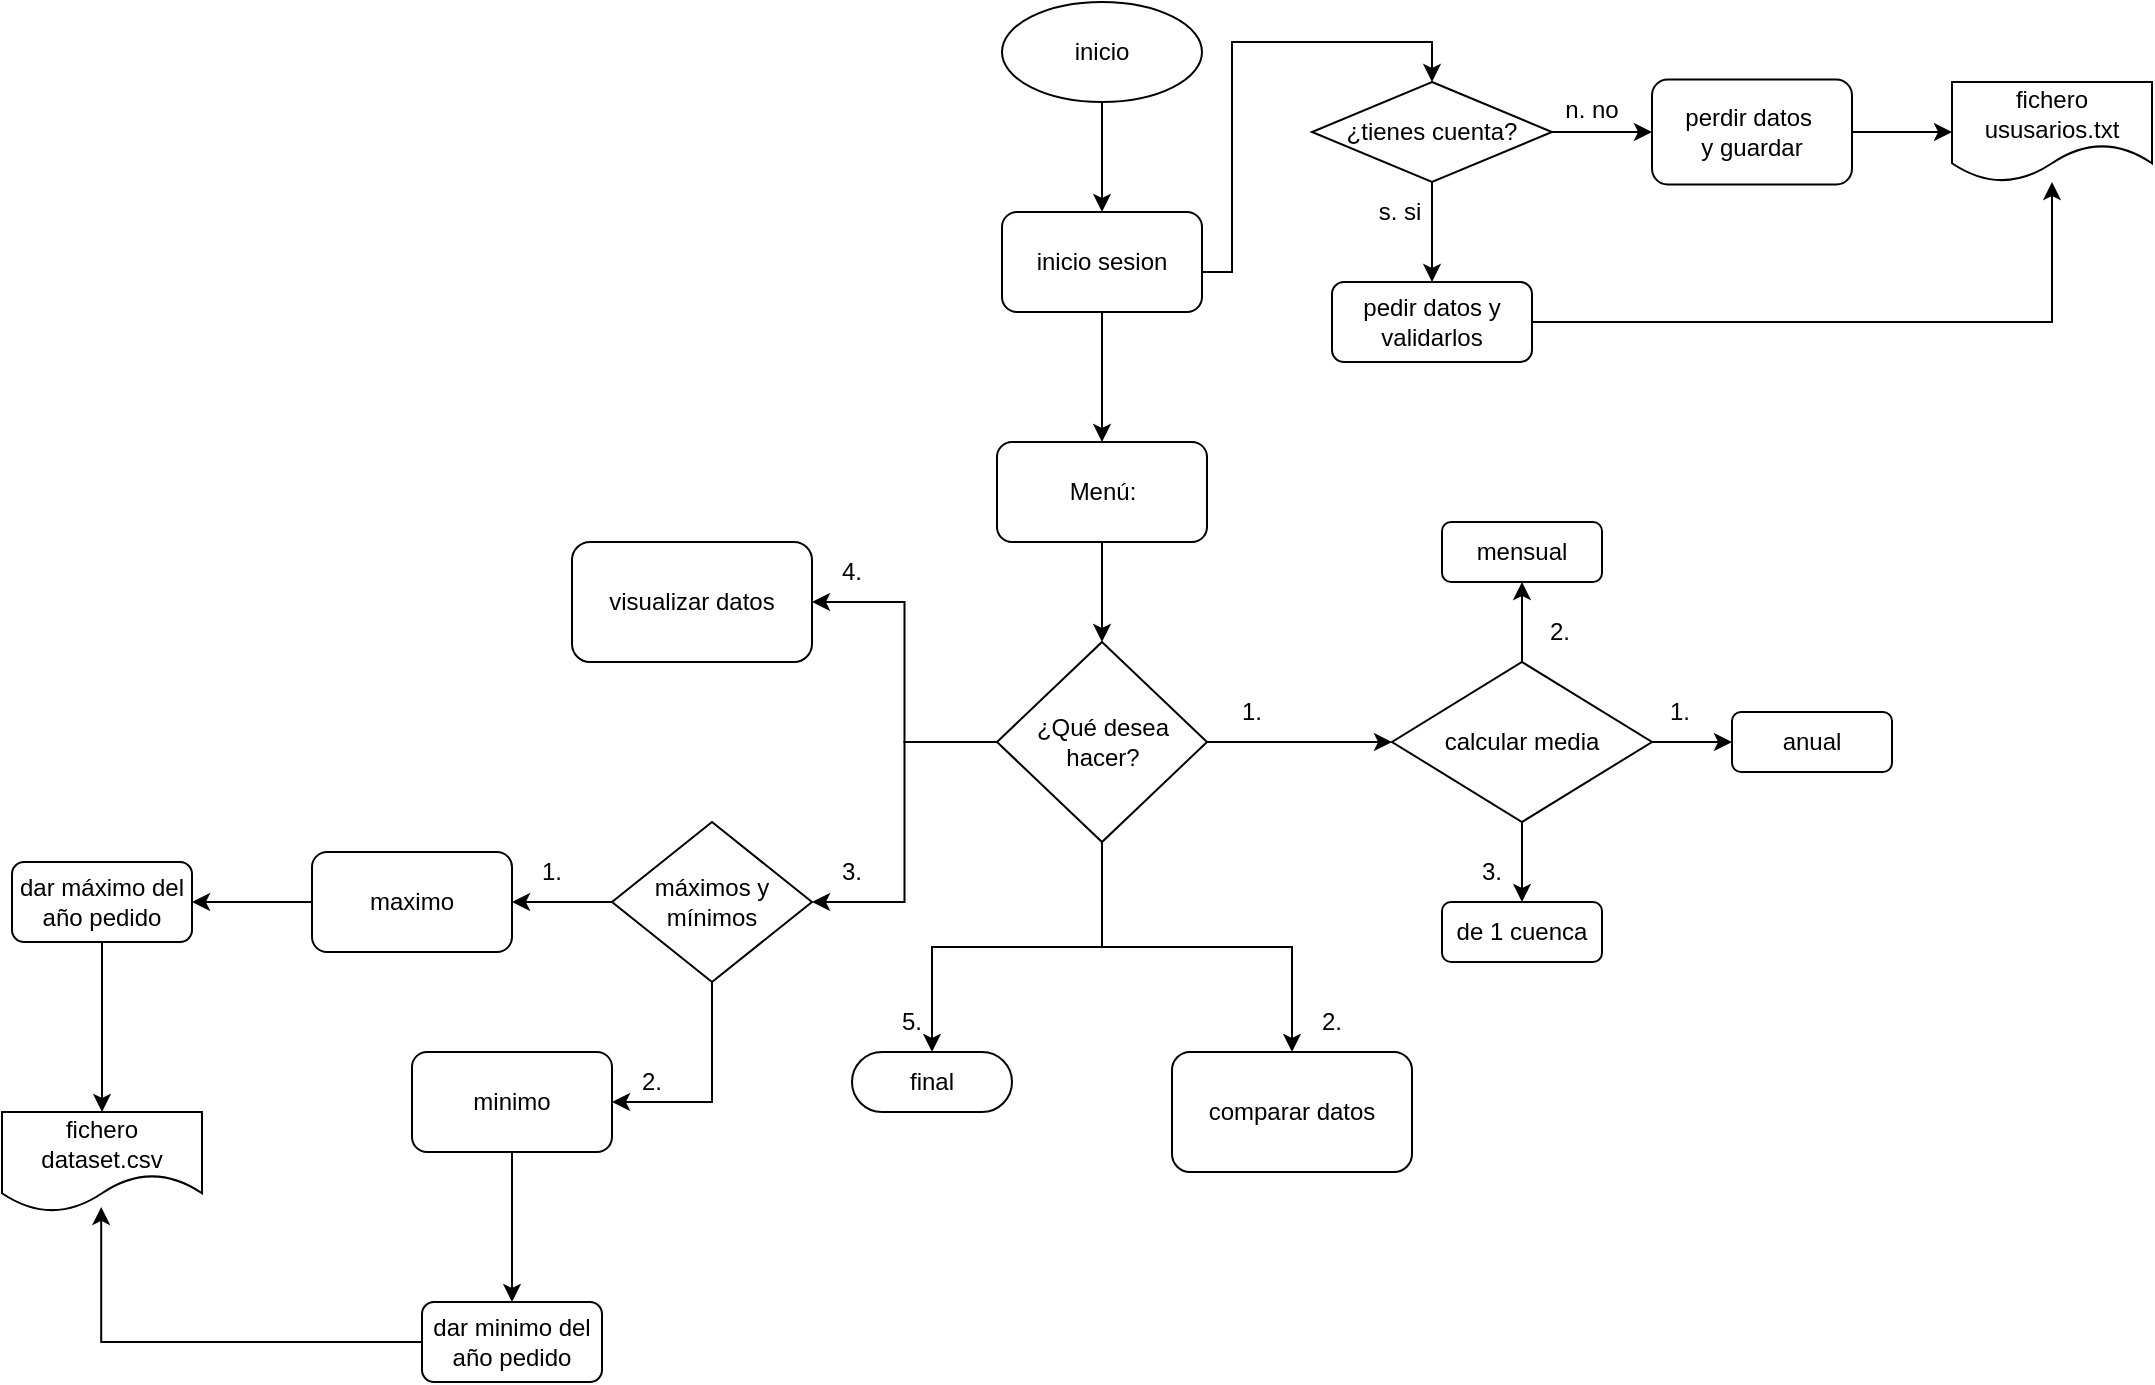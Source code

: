 <mxfile version="27.0.2">
  <diagram name="Página-1" id="kDx_VmqQclGe7bja_pvk">
    <mxGraphModel dx="2911" dy="1054" grid="1" gridSize="10" guides="1" tooltips="1" connect="1" arrows="1" fold="1" page="1" pageScale="1" pageWidth="827" pageHeight="1169" math="0" shadow="0">
      <root>
        <mxCell id="0" />
        <mxCell id="1" parent="0" />
        <mxCell id="082x942OAyOEti_k0WdN-6" style="edgeStyle=orthogonalEdgeStyle;rounded=0;orthogonalLoop=1;jettySize=auto;html=1;entryX=0.5;entryY=0;entryDx=0;entryDy=0;" edge="1" parent="1" source="082x942OAyOEti_k0WdN-1" target="082x942OAyOEti_k0WdN-5">
          <mxGeometry relative="1" as="geometry" />
        </mxCell>
        <mxCell id="082x942OAyOEti_k0WdN-1" value="inicio" style="ellipse;whiteSpace=wrap;html=1;" vertex="1" parent="1">
          <mxGeometry x="75" y="30" width="100" height="50" as="geometry" />
        </mxCell>
        <mxCell id="082x942OAyOEti_k0WdN-11" style="edgeStyle=orthogonalEdgeStyle;rounded=0;orthogonalLoop=1;jettySize=auto;html=1;entryX=0;entryY=0.5;entryDx=0;entryDy=0;" edge="1" parent="1" source="082x942OAyOEti_k0WdN-2" target="082x942OAyOEti_k0WdN-16">
          <mxGeometry relative="1" as="geometry">
            <mxPoint x="390" y="95" as="targetPoint" />
          </mxGeometry>
        </mxCell>
        <mxCell id="082x942OAyOEti_k0WdN-18" style="edgeStyle=orthogonalEdgeStyle;rounded=0;orthogonalLoop=1;jettySize=auto;html=1;entryX=0.5;entryY=0;entryDx=0;entryDy=0;" edge="1" parent="1" source="082x942OAyOEti_k0WdN-2" target="082x942OAyOEti_k0WdN-15">
          <mxGeometry relative="1" as="geometry" />
        </mxCell>
        <mxCell id="082x942OAyOEti_k0WdN-2" value="¿tienes cuenta?" style="rhombus;whiteSpace=wrap;html=1;" vertex="1" parent="1">
          <mxGeometry x="230" y="70" width="120" height="50" as="geometry" />
        </mxCell>
        <mxCell id="082x942OAyOEti_k0WdN-8" style="edgeStyle=orthogonalEdgeStyle;rounded=0;orthogonalLoop=1;jettySize=auto;html=1;entryX=0.5;entryY=0;entryDx=0;entryDy=0;" edge="1" parent="1" source="082x942OAyOEti_k0WdN-5" target="082x942OAyOEti_k0WdN-2">
          <mxGeometry relative="1" as="geometry">
            <Array as="points">
              <mxPoint x="190" y="165" />
              <mxPoint x="190" y="50" />
              <mxPoint x="290" y="50" />
            </Array>
          </mxGeometry>
        </mxCell>
        <mxCell id="082x942OAyOEti_k0WdN-21" style="edgeStyle=orthogonalEdgeStyle;rounded=0;orthogonalLoop=1;jettySize=auto;html=1;entryX=0.5;entryY=0;entryDx=0;entryDy=0;" edge="1" parent="1" source="082x942OAyOEti_k0WdN-5" target="082x942OAyOEti_k0WdN-24">
          <mxGeometry relative="1" as="geometry">
            <mxPoint x="125" y="230" as="targetPoint" />
          </mxGeometry>
        </mxCell>
        <mxCell id="082x942OAyOEti_k0WdN-5" value="inicio sesion" style="rounded=1;whiteSpace=wrap;html=1;" vertex="1" parent="1">
          <mxGeometry x="75" y="135" width="100" height="50" as="geometry" />
        </mxCell>
        <mxCell id="082x942OAyOEti_k0WdN-14" style="edgeStyle=orthogonalEdgeStyle;rounded=0;orthogonalLoop=1;jettySize=auto;html=1;entryX=0;entryY=0.5;entryDx=0;entryDy=0;exitX=1;exitY=0.5;exitDx=0;exitDy=0;" edge="1" parent="1" source="082x942OAyOEti_k0WdN-16" target="082x942OAyOEti_k0WdN-13">
          <mxGeometry relative="1" as="geometry">
            <mxPoint x="490" y="95" as="sourcePoint" />
          </mxGeometry>
        </mxCell>
        <mxCell id="082x942OAyOEti_k0WdN-13" value="fichero&lt;div&gt;ususarios.txt&lt;/div&gt;" style="shape=document;whiteSpace=wrap;html=1;boundedLbl=1;size=0.375;" vertex="1" parent="1">
          <mxGeometry x="550" y="70" width="100" height="50" as="geometry" />
        </mxCell>
        <mxCell id="082x942OAyOEti_k0WdN-22" style="edgeStyle=orthogonalEdgeStyle;rounded=0;orthogonalLoop=1;jettySize=auto;html=1;" edge="1" parent="1" source="082x942OAyOEti_k0WdN-15" target="082x942OAyOEti_k0WdN-13">
          <mxGeometry relative="1" as="geometry" />
        </mxCell>
        <mxCell id="082x942OAyOEti_k0WdN-15" value="pedir datos y validarlos" style="rounded=1;whiteSpace=wrap;html=1;" vertex="1" parent="1">
          <mxGeometry x="240" y="170" width="100" height="40" as="geometry" />
        </mxCell>
        <mxCell id="082x942OAyOEti_k0WdN-16" value="perdir datos&amp;nbsp;&lt;div&gt;y guardar&lt;/div&gt;" style="rounded=1;whiteSpace=wrap;html=1;" vertex="1" parent="1">
          <mxGeometry x="400" y="68.75" width="100" height="52.5" as="geometry" />
        </mxCell>
        <mxCell id="082x942OAyOEti_k0WdN-19" value="s. si" style="text;html=1;align=center;verticalAlign=middle;whiteSpace=wrap;rounded=0;" vertex="1" parent="1">
          <mxGeometry x="244" y="120" width="60" height="30" as="geometry" />
        </mxCell>
        <mxCell id="082x942OAyOEti_k0WdN-20" value="n. no" style="text;html=1;align=center;verticalAlign=middle;whiteSpace=wrap;rounded=0;" vertex="1" parent="1">
          <mxGeometry x="340" y="68.75" width="60" height="30" as="geometry" />
        </mxCell>
        <mxCell id="082x942OAyOEti_k0WdN-27" style="edgeStyle=orthogonalEdgeStyle;rounded=0;orthogonalLoop=1;jettySize=auto;html=1;entryX=0;entryY=0.5;entryDx=0;entryDy=0;" edge="1" parent="1" source="082x942OAyOEti_k0WdN-23" target="082x942OAyOEti_k0WdN-43">
          <mxGeometry relative="1" as="geometry">
            <mxPoint x="240" y="400" as="targetPoint" />
          </mxGeometry>
        </mxCell>
        <mxCell id="082x942OAyOEti_k0WdN-28" style="edgeStyle=orthogonalEdgeStyle;rounded=0;orthogonalLoop=1;jettySize=auto;html=1;" edge="1" parent="1" source="082x942OAyOEti_k0WdN-23" target="082x942OAyOEti_k0WdN-29">
          <mxGeometry relative="1" as="geometry">
            <mxPoint x="125" y="500" as="targetPoint" />
          </mxGeometry>
        </mxCell>
        <mxCell id="082x942OAyOEti_k0WdN-30" style="edgeStyle=orthogonalEdgeStyle;rounded=0;orthogonalLoop=1;jettySize=auto;html=1;entryX=1;entryY=0.5;entryDx=0;entryDy=0;" edge="1" parent="1" source="082x942OAyOEti_k0WdN-23" target="082x942OAyOEti_k0WdN-53">
          <mxGeometry relative="1" as="geometry">
            <mxPoint x="-20" y="480.0" as="targetPoint" />
          </mxGeometry>
        </mxCell>
        <mxCell id="082x942OAyOEti_k0WdN-32" style="edgeStyle=orthogonalEdgeStyle;rounded=0;orthogonalLoop=1;jettySize=auto;html=1;entryX=1;entryY=0.5;entryDx=0;entryDy=0;" edge="1" parent="1" source="082x942OAyOEti_k0WdN-23" target="082x942OAyOEti_k0WdN-33">
          <mxGeometry relative="1" as="geometry">
            <mxPoint x="40" y="520" as="targetPoint" />
          </mxGeometry>
        </mxCell>
        <mxCell id="082x942OAyOEti_k0WdN-34" style="edgeStyle=orthogonalEdgeStyle;rounded=0;orthogonalLoop=1;jettySize=auto;html=1;entryX=0.5;entryY=0.5;entryDx=0;entryDy=-15;entryPerimeter=0;" edge="1" parent="1" source="082x942OAyOEti_k0WdN-23" target="082x942OAyOEti_k0WdN-36">
          <mxGeometry relative="1" as="geometry">
            <mxPoint x="50" y="555" as="targetPoint" />
          </mxGeometry>
        </mxCell>
        <mxCell id="082x942OAyOEti_k0WdN-23" value="¿Qué desea hacer?" style="rhombus;whiteSpace=wrap;html=1;" vertex="1" parent="1">
          <mxGeometry x="72.5" y="350" width="105" height="100" as="geometry" />
        </mxCell>
        <mxCell id="082x942OAyOEti_k0WdN-25" style="edgeStyle=orthogonalEdgeStyle;rounded=0;orthogonalLoop=1;jettySize=auto;html=1;entryX=0.5;entryY=0;entryDx=0;entryDy=0;" edge="1" parent="1" source="082x942OAyOEti_k0WdN-24" target="082x942OAyOEti_k0WdN-23">
          <mxGeometry relative="1" as="geometry" />
        </mxCell>
        <mxCell id="082x942OAyOEti_k0WdN-24" value="Menú:" style="rounded=1;whiteSpace=wrap;html=1;" vertex="1" parent="1">
          <mxGeometry x="72.5" y="250" width="105" height="50" as="geometry" />
        </mxCell>
        <mxCell id="082x942OAyOEti_k0WdN-29" value="comparar datos" style="rounded=1;whiteSpace=wrap;html=1;" vertex="1" parent="1">
          <mxGeometry x="160" y="555" width="120" height="60" as="geometry" />
        </mxCell>
        <mxCell id="082x942OAyOEti_k0WdN-33" value="visualizar datos" style="rounded=1;whiteSpace=wrap;html=1;" vertex="1" parent="1">
          <mxGeometry x="-140" y="300" width="120" height="60" as="geometry" />
        </mxCell>
        <mxCell id="082x942OAyOEti_k0WdN-36" value="final" style="html=1;dashed=0;whiteSpace=wrap;shape=mxgraph.dfd.start" vertex="1" parent="1">
          <mxGeometry y="555" width="80" height="30" as="geometry" />
        </mxCell>
        <mxCell id="082x942OAyOEti_k0WdN-37" value="4." style="text;html=1;align=center;verticalAlign=middle;whiteSpace=wrap;rounded=0;" vertex="1" parent="1">
          <mxGeometry x="-30" y="300" width="60" height="30" as="geometry" />
        </mxCell>
        <mxCell id="082x942OAyOEti_k0WdN-38" value="3." style="text;html=1;align=center;verticalAlign=middle;whiteSpace=wrap;rounded=0;" vertex="1" parent="1">
          <mxGeometry x="-30" y="450" width="60" height="30" as="geometry" />
        </mxCell>
        <mxCell id="082x942OAyOEti_k0WdN-39" value="2." style="text;html=1;align=center;verticalAlign=middle;whiteSpace=wrap;rounded=0;" vertex="1" parent="1">
          <mxGeometry x="210" y="525" width="60" height="30" as="geometry" />
        </mxCell>
        <mxCell id="082x942OAyOEti_k0WdN-40" value="1." style="text;html=1;align=center;verticalAlign=middle;whiteSpace=wrap;rounded=0;" vertex="1" parent="1">
          <mxGeometry x="170" y="370" width="60" height="30" as="geometry" />
        </mxCell>
        <mxCell id="082x942OAyOEti_k0WdN-41" value="5." style="text;html=1;align=center;verticalAlign=middle;whiteSpace=wrap;rounded=0;" vertex="1" parent="1">
          <mxGeometry y="525" width="60" height="30" as="geometry" />
        </mxCell>
        <mxCell id="082x942OAyOEti_k0WdN-47" style="edgeStyle=orthogonalEdgeStyle;rounded=0;orthogonalLoop=1;jettySize=auto;html=1;entryX=0.5;entryY=0;entryDx=0;entryDy=0;" edge="1" parent="1" source="082x942OAyOEti_k0WdN-43" target="082x942OAyOEti_k0WdN-44">
          <mxGeometry relative="1" as="geometry" />
        </mxCell>
        <mxCell id="082x942OAyOEti_k0WdN-48" style="edgeStyle=orthogonalEdgeStyle;rounded=0;orthogonalLoop=1;jettySize=auto;html=1;entryX=0;entryY=0.5;entryDx=0;entryDy=0;" edge="1" parent="1" source="082x942OAyOEti_k0WdN-43" target="082x942OAyOEti_k0WdN-46">
          <mxGeometry relative="1" as="geometry" />
        </mxCell>
        <mxCell id="082x942OAyOEti_k0WdN-49" style="edgeStyle=orthogonalEdgeStyle;rounded=0;orthogonalLoop=1;jettySize=auto;html=1;entryX=0.5;entryY=1;entryDx=0;entryDy=0;" edge="1" parent="1" source="082x942OAyOEti_k0WdN-43" target="082x942OAyOEti_k0WdN-45">
          <mxGeometry relative="1" as="geometry" />
        </mxCell>
        <mxCell id="082x942OAyOEti_k0WdN-43" value="calcular media" style="rhombus;whiteSpace=wrap;html=1;" vertex="1" parent="1">
          <mxGeometry x="270" y="360" width="130" height="80" as="geometry" />
        </mxCell>
        <mxCell id="082x942OAyOEti_k0WdN-44" value="de 1 cuenca" style="rounded=1;whiteSpace=wrap;html=1;" vertex="1" parent="1">
          <mxGeometry x="295" y="480" width="80" height="30" as="geometry" />
        </mxCell>
        <mxCell id="082x942OAyOEti_k0WdN-45" value="mensual" style="rounded=1;whiteSpace=wrap;html=1;" vertex="1" parent="1">
          <mxGeometry x="295" y="290" width="80" height="30" as="geometry" />
        </mxCell>
        <mxCell id="082x942OAyOEti_k0WdN-46" value="anual" style="rounded=1;whiteSpace=wrap;html=1;" vertex="1" parent="1">
          <mxGeometry x="440" y="385" width="80" height="30" as="geometry" />
        </mxCell>
        <mxCell id="082x942OAyOEti_k0WdN-50" value="1." style="text;html=1;align=center;verticalAlign=middle;whiteSpace=wrap;rounded=0;" vertex="1" parent="1">
          <mxGeometry x="384" y="370" width="60" height="30" as="geometry" />
        </mxCell>
        <mxCell id="082x942OAyOEti_k0WdN-51" value="2." style="text;html=1;align=center;verticalAlign=middle;whiteSpace=wrap;rounded=0;" vertex="1" parent="1">
          <mxGeometry x="324" y="330" width="60" height="30" as="geometry" />
        </mxCell>
        <mxCell id="082x942OAyOEti_k0WdN-52" value="3." style="text;html=1;align=center;verticalAlign=middle;whiteSpace=wrap;rounded=0;" vertex="1" parent="1">
          <mxGeometry x="290" y="450" width="60" height="30" as="geometry" />
        </mxCell>
        <mxCell id="082x942OAyOEti_k0WdN-57" style="edgeStyle=orthogonalEdgeStyle;rounded=0;orthogonalLoop=1;jettySize=auto;html=1;entryX=1;entryY=0.5;entryDx=0;entryDy=0;" edge="1" parent="1" source="082x942OAyOEti_k0WdN-53" target="082x942OAyOEti_k0WdN-55">
          <mxGeometry relative="1" as="geometry" />
        </mxCell>
        <mxCell id="082x942OAyOEti_k0WdN-58" style="edgeStyle=orthogonalEdgeStyle;rounded=0;orthogonalLoop=1;jettySize=auto;html=1;" edge="1" parent="1" source="082x942OAyOEti_k0WdN-53" target="082x942OAyOEti_k0WdN-56">
          <mxGeometry relative="1" as="geometry" />
        </mxCell>
        <mxCell id="082x942OAyOEti_k0WdN-53" value="máximos y mínimos" style="rhombus;whiteSpace=wrap;html=1;" vertex="1" parent="1">
          <mxGeometry x="-120" y="440" width="100" height="80" as="geometry" />
        </mxCell>
        <mxCell id="082x942OAyOEti_k0WdN-64" style="edgeStyle=orthogonalEdgeStyle;rounded=0;orthogonalLoop=1;jettySize=auto;html=1;exitX=0.5;exitY=1;exitDx=0;exitDy=0;entryX=0.5;entryY=0;entryDx=0;entryDy=0;" edge="1" parent="1" source="082x942OAyOEti_k0WdN-55" target="082x942OAyOEti_k0WdN-63">
          <mxGeometry relative="1" as="geometry" />
        </mxCell>
        <mxCell id="082x942OAyOEti_k0WdN-55" value="minimo" style="rounded=1;whiteSpace=wrap;html=1;" vertex="1" parent="1">
          <mxGeometry x="-220" y="555" width="100" height="50" as="geometry" />
        </mxCell>
        <mxCell id="082x942OAyOEti_k0WdN-61" style="edgeStyle=orthogonalEdgeStyle;rounded=0;orthogonalLoop=1;jettySize=auto;html=1;" edge="1" parent="1" source="082x942OAyOEti_k0WdN-56" target="082x942OAyOEti_k0WdN-62">
          <mxGeometry relative="1" as="geometry">
            <mxPoint x="-350.0" y="480" as="targetPoint" />
          </mxGeometry>
        </mxCell>
        <mxCell id="082x942OAyOEti_k0WdN-56" value="maximo" style="rounded=1;whiteSpace=wrap;html=1;" vertex="1" parent="1">
          <mxGeometry x="-270" y="455" width="100" height="50" as="geometry" />
        </mxCell>
        <mxCell id="082x942OAyOEti_k0WdN-59" value="1." style="text;html=1;align=center;verticalAlign=middle;whiteSpace=wrap;rounded=0;" vertex="1" parent="1">
          <mxGeometry x="-180" y="450" width="60" height="30" as="geometry" />
        </mxCell>
        <mxCell id="082x942OAyOEti_k0WdN-60" value="2." style="text;html=1;align=center;verticalAlign=middle;whiteSpace=wrap;rounded=0;" vertex="1" parent="1">
          <mxGeometry x="-130" y="555" width="60" height="30" as="geometry" />
        </mxCell>
        <mxCell id="082x942OAyOEti_k0WdN-66" style="edgeStyle=orthogonalEdgeStyle;rounded=0;orthogonalLoop=1;jettySize=auto;html=1;entryX=0.5;entryY=0;entryDx=0;entryDy=0;" edge="1" parent="1" source="082x942OAyOEti_k0WdN-62" target="082x942OAyOEti_k0WdN-65">
          <mxGeometry relative="1" as="geometry" />
        </mxCell>
        <mxCell id="082x942OAyOEti_k0WdN-62" value="dar máximo del año pedido" style="rounded=1;whiteSpace=wrap;html=1;" vertex="1" parent="1">
          <mxGeometry x="-420" y="460" width="90" height="40" as="geometry" />
        </mxCell>
        <mxCell id="082x942OAyOEti_k0WdN-63" value="dar minimo del año pedido" style="rounded=1;whiteSpace=wrap;html=1;" vertex="1" parent="1">
          <mxGeometry x="-215" y="680" width="90" height="40" as="geometry" />
        </mxCell>
        <mxCell id="082x942OAyOEti_k0WdN-65" value="fichero&lt;div&gt;dataset.csv&lt;/div&gt;" style="shape=document;whiteSpace=wrap;html=1;boundedLbl=1;size=0.375;" vertex="1" parent="1">
          <mxGeometry x="-425" y="585" width="100" height="50" as="geometry" />
        </mxCell>
        <mxCell id="082x942OAyOEti_k0WdN-67" style="edgeStyle=orthogonalEdgeStyle;rounded=0;orthogonalLoop=1;jettySize=auto;html=1;entryX=0.496;entryY=0.949;entryDx=0;entryDy=0;entryPerimeter=0;" edge="1" parent="1" source="082x942OAyOEti_k0WdN-63" target="082x942OAyOEti_k0WdN-65">
          <mxGeometry relative="1" as="geometry" />
        </mxCell>
      </root>
    </mxGraphModel>
  </diagram>
</mxfile>
